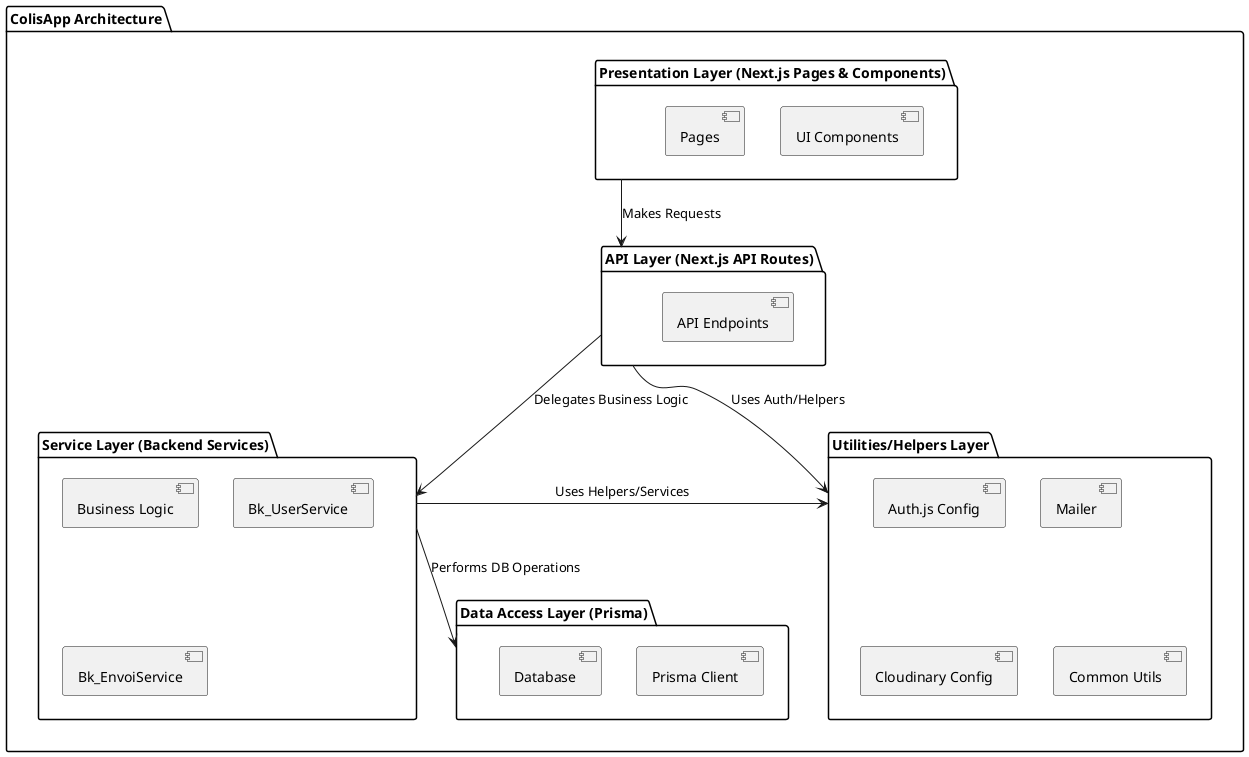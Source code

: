 @startuml Architecture Component

package "ColisApp Architecture" {

  folder "Presentation Layer (Next.js Pages & Components)" as Presentation {
    [UI Components]
    [Pages]
  }

  folder "API Layer (Next.js API Routes)" as API {
    [API Endpoints]
  }

  folder "Service Layer (Backend Services)" as Service {
    [Business Logic]
    [Bk_UserService]
    [Bk_EnvoiService]
  }

  folder "Data Access Layer (Prisma)" as DAL {
    [Prisma Client]
    [Database]
  }

  folder "Utilities/Helpers Layer" as Utils {
    [Auth.js Config]
    [Mailer]
    [Cloudinary Config]
    [Common Utils]
  }

  Presentation --> API : "Makes Requests"
  API -down-> Service : "Delegates Business Logic"
  Service --> DAL : "Performs DB Operations"
  Service -right-> Utils : "Uses Helpers/Services"
  API --> Utils : "Uses Auth/Helpers"

}

@enduml